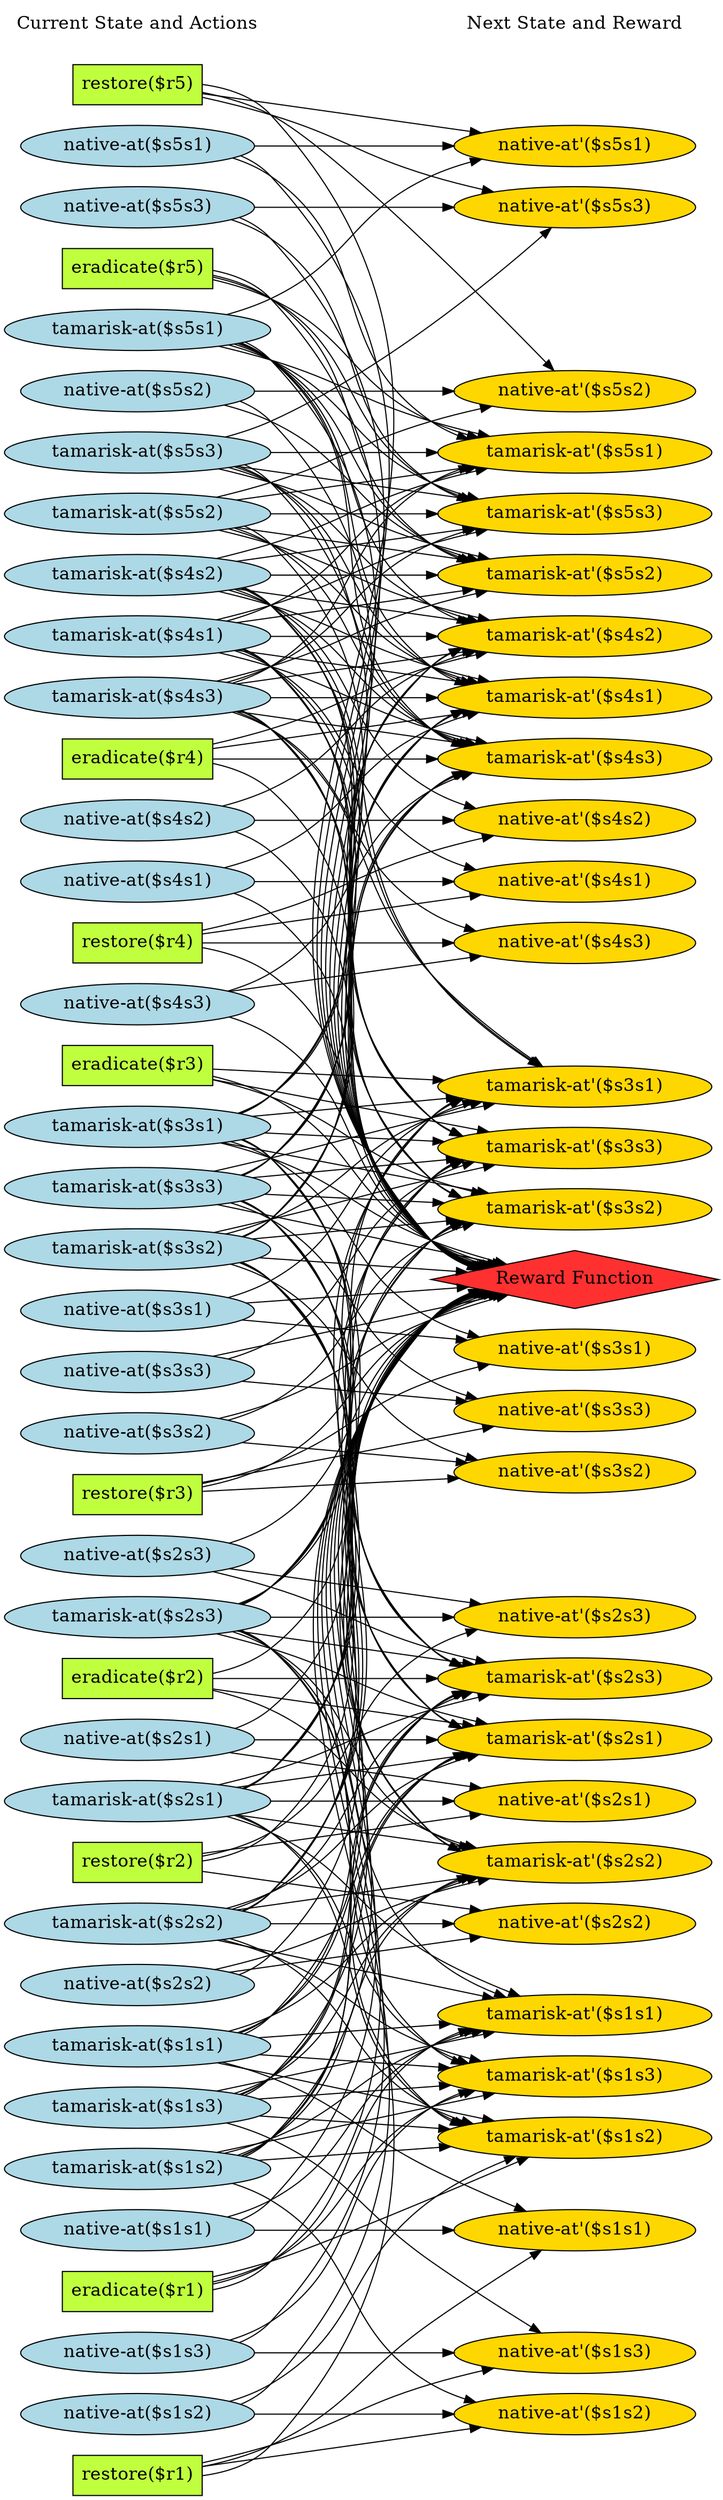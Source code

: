 digraph G {
	graph [bb="0,0,588.92,2217",
		fontname=Helvetica,
		fontsize=16,
		rankdir=LR,
		ranksep=2.00,
		ratio=auto,
		size=600
	];
	node [fontsize=16,
		label="\N"
	];
	{
		graph [rank=same];
		"restore($r4)"		 [color=black,
			fillcolor=olivedrab1,
			height=0.5,
			pos="95.459,1381",
			shape=box,
			style=filled,
			width=1.2778];
		"tamarisk-at($s5s1)"		 [color=black,
			fillcolor=lightblue,
			height=0.51069,
			pos="95.459,1928",
			shape=ellipse,
			style=filled,
			width=2.6517];
		"tamarisk-at($s3s3)"		 [color=black,
			fillcolor=lightblue,
			height=0.51069,
			pos="95.459,1164",
			shape=ellipse,
			style=filled,
			width=2.6517];
		"tamarisk-at($s2s1)"		 [color=black,
			fillcolor=lightblue,
			height=0.51069,
			pos="95.459,618",
			shape=ellipse,
			style=filled,
			width=2.6517];
		"tamarisk-at($s2s2)"		 [color=black,
			fillcolor=lightblue,
			height=0.51069,
			pos="95.459,510",
			shape=ellipse,
			style=filled,
			width=2.6517];
		"eradicate($r4)"		 [color=black,
			fillcolor=olivedrab1,
			height=0.5,
			pos="95.459,1544",
			shape=box,
			style=filled,
			width=1.4583];
		"native-at($s1s2)"		 [color=black,
			fillcolor=lightblue,
			height=0.51069,
			pos="95.459,72",
			shape=ellipse,
			style=filled,
			width=2.3374];
		"native-at($s4s1)"		 [color=black,
			fillcolor=lightblue,
			height=0.51069,
			pos="95.459,1435",
			shape=ellipse,
			style=filled,
			width=2.3374];
		"native-at($s2s3)"		 [color=black,
			fillcolor=lightblue,
			height=0.51069,
			pos="95.459,836",
			shape=ellipse,
			style=filled,
			width=2.3374];
		"native-at($s5s2)"		 [color=black,
			fillcolor=lightblue,
			height=0.51069,
			pos="95.459,1873",
			shape=ellipse,
			style=filled,
			width=2.3374];
		"restore($r5)"		 [color=black,
			fillcolor=olivedrab1,
			height=0.5,
			pos="95.459,2145",
			shape=box,
			style=filled,
			width=1.2778];
		"tamarisk-at($s5s2)"		 [color=black,
			fillcolor=lightblue,
			height=0.51069,
			pos="95.459,1763",
			shape=ellipse,
			style=filled,
			width=2.6517];
		"tamarisk-at($s1s1)"		 [color=black,
			fillcolor=lightblue,
			height=0.51069,
			pos="95.459,400",
			shape=ellipse,
			style=filled,
			width=2.6517];
		"tamarisk-at($s4s1)"		 [color=black,
			fillcolor=lightblue,
			height=0.51069,
			pos="95.459,1653",
			shape=ellipse,
			style=filled,
			width=2.6517];
		"tamarisk-at($s2s3)"		 [color=black,
			fillcolor=lightblue,
			height=0.51069,
			pos="95.459,781",
			shape=ellipse,
			style=filled,
			width=2.6517];
		"native-at($s3s1)"		 [color=black,
			fillcolor=lightblue,
			height=0.51069,
			pos="95.459,1054",
			shape=ellipse,
			style=filled,
			width=2.3374];
		"eradicate($r5)"		 [color=black,
			fillcolor=olivedrab1,
			height=0.5,
			pos="95.459,1982",
			shape=box,
			style=filled,
			width=1.4583];
		"native-at($s1s3)"		 [color=black,
			fillcolor=lightblue,
			height=0.51069,
			pos="95.459,127",
			shape=ellipse,
			style=filled,
			width=2.3374];
		"native-at($s4s2)"		 [color=black,
			fillcolor=lightblue,
			height=0.51069,
			pos="95.459,1490",
			shape=ellipse,
			style=filled,
			width=2.3374];
		"native-at($s5s3)"		 [color=black,
			fillcolor=lightblue,
			height=0.51069,
			pos="95.459,2036",
			shape=ellipse,
			style=filled,
			width=2.3374];
		"eradicate($r1)"		 [color=black,
			fillcolor=olivedrab1,
			height=0.5,
			pos="95.459,181",
			shape=box,
			style=filled,
			width=1.4583];
		"restore($r2)"		 [color=black,
			fillcolor=olivedrab1,
			height=0.5,
			pos="95.459,564",
			shape=box,
			style=filled,
			width=1.2778];
		"tamarisk-at($s5s3)"		 [color=black,
			fillcolor=lightblue,
			height=0.51069,
			pos="95.459,1818",
			shape=ellipse,
			style=filled,
			width=2.6517];
		"Current State and Actions"		 [color=black,
			fillcolor=white,
			height=0.5,
			pos="95.459,2199",
			shape=plaintext,
			style=bold,
			width=2.5139];
		"tamarisk-at($s4s2)"		 [color=black,
			fillcolor=lightblue,
			height=0.51069,
			pos="95.459,1708",
			shape=ellipse,
			style=filled,
			width=2.6517];
		"tamarisk-at($s1s2)"		 [color=black,
			fillcolor=lightblue,
			height=0.51069,
			pos="95.459,290",
			shape=ellipse,
			style=filled,
			width=2.6517];
		"tamarisk-at($s3s1)"		 [color=black,
			fillcolor=lightblue,
			height=0.51069,
			pos="95.459,1219",
			shape=ellipse,
			style=filled,
			width=2.6517];
		"tamarisk-at($s1s3)"		 [color=black,
			fillcolor=lightblue,
			height=0.51069,
			pos="95.459,345",
			shape=ellipse,
			style=filled,
			width=2.6517];
		"native-at($s2s1)"		 [color=black,
			fillcolor=lightblue,
			height=0.51069,
			pos="95.459,673",
			shape=ellipse,
			style=filled,
			width=2.3374];
		"native-at($s3s2)"		 [color=black,
			fillcolor=lightblue,
			height=0.51069,
			pos="95.459,944",
			shape=ellipse,
			style=filled,
			width=2.3374];
		"eradicate($r2)"		 [color=black,
			fillcolor=olivedrab1,
			height=0.5,
			pos="95.459,727",
			shape=box,
			style=filled,
			width=1.4583];
		"native-at($s4s3)"		 [color=black,
			fillcolor=lightblue,
			height=0.51069,
			pos="95.459,1327",
			shape=ellipse,
			style=filled,
			width=2.3374];
		"restore($r1)"		 [color=black,
			fillcolor=olivedrab1,
			height=0.5,
			pos="95.459,18",
			shape=box,
			style=filled,
			width=1.2778];
		"restore($r3)"		 [color=black,
			fillcolor=olivedrab1,
			height=0.5,
			pos="95.459,890",
			shape=box,
			style=filled,
			width=1.2778];
		"tamarisk-at($s4s3)"		 [color=black,
			fillcolor=lightblue,
			height=0.51069,
			pos="95.459,1598",
			shape=ellipse,
			style=filled,
			width=2.6517];
		"tamarisk-at($s3s2)"		 [color=black,
			fillcolor=lightblue,
			height=0.51069,
			pos="95.459,1109",
			shape=ellipse,
			style=filled,
			width=2.6517];
		"native-at($s1s1)"		 [color=black,
			fillcolor=lightblue,
			height=0.51069,
			pos="95.459,235",
			shape=ellipse,
			style=filled,
			width=2.3374];
		"native-at($s2s2)"		 [color=black,
			fillcolor=lightblue,
			height=0.51069,
			pos="95.459,455",
			shape=ellipse,
			style=filled,
			width=2.3374];
		"native-at($s3s3)"		 [color=black,
			fillcolor=lightblue,
			height=0.51069,
			pos="95.459,999",
			shape=ellipse,
			style=filled,
			width=2.3374];
		"native-at($s5s1)"		 [color=black,
			fillcolor=lightblue,
			height=0.51069,
			pos="95.459,2091",
			shape=ellipse,
			style=filled,
			width=2.3374];
		"eradicate($r3)"		 [color=black,
			fillcolor=olivedrab1,
			height=0.5,
			pos="95.459,1273",
			shape=box,
			style=filled,
			width=1.4583];
	}
	{
		graph [rank=same];
		"native-at'($s4s2)"		 [color=black,
			fillcolor=gold1,
			height=0.51069,
			pos="461.92,1489",
			shape=ellipse,
			style=filled,
			width=2.3963];
		"native-at'($s5s3)"		 [color=black,
			fillcolor=gold1,
			height=0.51069,
			pos="461.92,2036",
			shape=ellipse,
			style=filled,
			width=2.3963];
		"tamarisk-at'($s1s2)"		 [color=black,
			fillcolor=gold1,
			height=0.51069,
			pos="461.92,316",
			shape=ellipse,
			style=filled,
			width=2.7106];
		"Next State and Reward"		 [color=black,
			fillcolor=white,
			height=0.5,
			pos="461.92,2199",
			shape=plaintext,
			style=bold,
			width=2.25];
		"Reward Function"		 [color=black,
			fillcolor=firebrick1,
			height=0.72222,
			pos="461.92,1082",
			shape=diamond,
			style=filled,
			width=3.5278];
		"native-at'($s1s3)"		 [color=black,
			fillcolor=gold1,
			height=0.51069,
			pos="461.92,127",
			shape=ellipse,
			style=filled,
			width=2.3963];
		"tamarisk-at'($s4s1)"		 [color=black,
			fillcolor=gold1,
			height=0.51069,
			pos="461.92,1599",
			shape=ellipse,
			style=filled,
			width=2.7106];
		"tamarisk-at'($s2s3)"		 [color=black,
			fillcolor=gold1,
			height=0.51069,
			pos="461.92,728",
			shape=ellipse,
			style=filled,
			width=2.7106];
		"tamarisk-at'($s5s2)"		 [color=black,
			fillcolor=gold1,
			height=0.51069,
			pos="461.92,1709",
			shape=ellipse,
			style=filled,
			width=2.7106];
		"native-at'($s3s1)"		 [color=black,
			fillcolor=gold1,
			height=0.51069,
			pos="461.92,1020",
			shape=ellipse,
			style=filled,
			width=2.3963];
		"native-at'($s4s3)"		 [color=black,
			fillcolor=gold1,
			height=0.51069,
			pos="461.92,1379",
			shape=ellipse,
			style=filled,
			width=2.3963];
		"tamarisk-at'($s1s3)"		 [color=black,
			fillcolor=gold1,
			height=0.51069,
			pos="461.92,371",
			shape=ellipse,
			style=filled,
			width=2.7106];
		"tamarisk-at'($s3s1)"		 [color=black,
			fillcolor=gold1,
			height=0.51069,
			pos="461.92,1254",
			shape=ellipse,
			style=filled,
			width=2.7106];
		"tamarisk-at'($s5s3)"		 [color=black,
			fillcolor=gold1,
			height=0.51069,
			pos="461.92,1764",
			shape=ellipse,
			style=filled,
			width=2.7106];
		"native-at'($s3s2)"		 [color=black,
			fillcolor=gold1,
			height=0.51069,
			pos="461.92,910",
			shape=ellipse,
			style=filled,
			width=2.3963];
		"tamarisk-at'($s4s2)"		 [color=black,
			fillcolor=gold1,
			height=0.51069,
			pos="461.92,1654",
			shape=ellipse,
			style=filled,
			width=2.7106];
		"native-at'($s2s1)"		 [color=black,
			fillcolor=gold1,
			height=0.51069,
			pos="461.92,618",
			shape=ellipse,
			style=filled,
			width=2.3963];
		"native-at'($s5s1)"		 [color=black,
			fillcolor=gold1,
			height=0.51069,
			pos="461.92,2091",
			shape=ellipse,
			style=filled,
			width=2.3963];
		"native-at'($s3s3)"		 [color=black,
			fillcolor=gold1,
			height=0.51069,
			pos="461.92,965",
			shape=ellipse,
			style=filled,
			width=2.3963];
		"tamarisk-at'($s2s1)"		 [color=black,
			fillcolor=gold1,
			height=0.51069,
			pos="461.92,673",
			shape=ellipse,
			style=filled,
			width=2.7106];
		"tamarisk-at'($s4s3)"		 [color=black,
			fillcolor=gold1,
			height=0.51069,
			pos="461.92,1544",
			shape=ellipse,
			style=filled,
			width=2.7106];
		"native-at'($s2s2)"		 [color=black,
			fillcolor=gold1,
			height=0.51069,
			pos="461.92,508",
			shape=ellipse,
			style=filled,
			width=2.3963];
		"tamarisk-at'($s3s2)"		 [color=black,
			fillcolor=gold1,
			height=0.51069,
			pos="461.92,1144",
			shape=ellipse,
			style=filled,
			width=2.7106];
		"native-at'($s1s1)"		 [color=black,
			fillcolor=gold1,
			height=0.51069,
			pos="461.92,235",
			shape=ellipse,
			style=filled,
			width=2.3963];
		"native-at'($s5s2)"		 [color=black,
			fillcolor=gold1,
			height=0.51069,
			pos="461.92,1874",
			shape=ellipse,
			style=filled,
			width=2.3963];
		"tamarisk-at'($s2s2)"		 [color=black,
			fillcolor=gold1,
			height=0.51069,
			pos="461.92,563",
			shape=ellipse,
			style=filled,
			width=2.7106];
		"tamarisk-at'($s1s1)"		 [color=black,
			fillcolor=gold1,
			height=0.51069,
			pos="461.92,426",
			shape=ellipse,
			style=filled,
			width=2.7106];
		"tamarisk-at'($s5s1)"		 [color=black,
			fillcolor=gold1,
			height=0.51069,
			pos="461.92,1819",
			shape=ellipse,
			style=filled,
			width=2.7106];
		"native-at'($s2s3)"		 [color=black,
			fillcolor=gold1,
			height=0.51069,
			pos="461.92,783",
			shape=ellipse,
			style=filled,
			width=2.3963];
		"native-at'($s4s1)"		 [color=black,
			fillcolor=gold1,
			height=0.51069,
			pos="461.92,1434",
			shape=ellipse,
			style=filled,
			width=2.3963];
		"tamarisk-at'($s3s3)"		 [color=black,
			fillcolor=gold1,
			height=0.51069,
			pos="461.92,1199",
			shape=ellipse,
			style=filled,
			width=2.7106];
		"native-at'($s1s2)"		 [color=black,
			fillcolor=gold1,
			height=0.51069,
			pos="461.92,72",
			shape=ellipse,
			style=filled,
			width=2.3963];
	}
	"restore($r4)" -> "native-at'($s4s2)"	 [color=black,
		pos="e,397.69,1476.7 141.83,1393.2 157.46,1397.6 175.03,1402.8 190.92,1408 255.75,1429.2 269.49,1441.8 334.92,1461 351.81,1466 370.21,\
1470.5 387.59,1474.4",
		style=solid];
	"restore($r4)" -> "Reward Function"	 [pos="e,386.98,1092.7 141.9,1375.1 158.58,1371.2 176.82,1364.8 190.92,1354 288.92,1279.3 236.64,1191.4 334.92,1117 347.32,1107.6 362.1,\
1100.7 377.11,1095.7"];
	"restore($r4)" -> "native-at'($s4s3)"	 [color=black,
		pos="e,375.35,1379.5 141.51,1380.8 197.08,1380.4 293.05,1379.9 365.32,1379.5",
		style=solid];
	"restore($r4)" -> "native-at'($s4s1)"	 [color=black,
		pos="e,390.01,1423.7 141.51,1387.6 200.9,1396.2 306.43,1411.5 379.87,1422.2",
		style=solid];
	"tamarisk-at($s5s1)" -> "Reward Function"	 [pos="e,378.26,1090.9 168.55,1916 176.97,1912.1 184.74,1906.9 190.92,1900 427.47,1636.9 96.106,1378.1 334.92,1117 344.17,1106.9 356.06,\
1099.6 368.83,1094.4"];
	"tamarisk-at($s5s1)" -> "tamarisk-at'($s4s1)"	 [color=black,
		pos="e,375.15,1607.5 164.32,1915.1 173.89,1911.3 183.12,1906.4 190.92,1900 297,1813 225.88,1710.2 334.92,1627 344.01,1620.1 354.49,1614.8 \
365.43,1610.8",
		style=solid];
	"tamarisk-at($s5s1)" -> "tamarisk-at'($s5s2)"	 [color=black,
		pos="e,380.09,1719.1 160.58,1914.3 171.17,1910.6 181.69,1905.9 190.92,1900 272.42,1848 251.66,1786.1 334.92,1737 345.73,1730.6 357.85,\
1725.7 370.18,1721.9",
		style=solid];
	"tamarisk-at($s5s1)" -> "tamarisk-at'($s5s3)"	 [color=black,
		pos="e,384.92,1775.4 156.65,1913.7 168.31,1909.9 180.22,1905.4 190.92,1900 262.39,1864.1 262.24,1825.4 334.92,1792 347.45,1786.2 361.24,\
1781.6 374.96,1777.9",
		style=solid];
	"tamarisk-at($s5s1)" -> "tamarisk-at'($s4s2)"	 [color=black,
		pos="e,377.17,1663.1 162.79,1914.8 172.78,1911.1 182.54,1906.2 190.92,1900 284.22,1830.9 239.27,1747.8 334.92,1682 344.72,1675.3 355.89,\
1670.1 367.42,1666.2",
		style=solid];
	"tamarisk-at($s5s1)" -> "native-at'($s5s1)"	 [color=black,
		pos="e,389.87,2080.7 157.66,1942 169,1945.5 180.53,1949.8 190.92,1955 262.57,1990.6 262.24,2029.6 334.92,2063 348.95,2069.5 364.55,2074.5 \
379.87,2078.3",
		style=solid];
	"tamarisk-at($s5s1)" -> "tamarisk-at'($s4s3)"	 [color=black,
		pos="e,373.96,1552.1 165.22,1915.4 174.56,1911.6 183.48,1906.6 190.92,1900 310.33,1794.7 211.92,1673.1 334.92,1572 343.62,1564.8 353.77,\
1559.4 364.45,1555.3",
		style=solid];
	"tamarisk-at($s5s1)" -> "tamarisk-at'($s5s1)"	 [color=black,
		pos="e,393.79,1832.2 150.1,1912.8 163.48,1908.8 177.77,1904.4 190.92,1900 255.65,1878.5 269.49,1866.2 334.92,1847 350.59,1842.4 367.55,\
1838.1 383.79,1834.4",
		style=solid];
	"tamarisk-at($s3s3)" -> "Reward Function"	 [pos="e,400.61,1095.6 158.28,1150.1 222.61,1135.6 323.17,1113 390.51,1097.8"];
	"tamarisk-at($s3s3)" -> "tamarisk-at'($s4s1)"	 [color=black,
		pos="e,373.23,1591.3 166,1176.4 175.12,1180.3 183.77,1185.4 190.92,1192 323.02,1314.6 198.64,1453.1 334.92,1571 343.29,1578.2 353.12,\
1583.7 363.53,1587.9",
		style=solid];
	"tamarisk-at($s3s3)" -> "tamarisk-at'($s2s3)"	 [color=black,
		pos="e,373.23,735.68 166,1151.6 175.13,1147.7 183.77,1142.6 190.92,1136 323.27,1013.1 198.38,874.22 334.92,756 343.28,748.76 353.11,743.27 \
363.52,739.12",
		style=solid];
	"tamarisk-at($s3s3)" -> "tamarisk-at'($s3s1)"	 [color=black,
		pos="e,396.72,1240.2 151.73,1179 199.97,1191.9 271.92,1210.8 334.92,1226 351.67,1230 369.73,1234.2 386.8,1238",
		style=solid];
	"tamarisk-at($s3s3)" -> "tamarisk-at'($s4s2)"	 [color=black,
		pos="e,372.57,1646.6 166.74,1176.4 175.65,1180.2 184.04,1185.3 190.92,1192 336.92,1333.4 184.1,1489.8 334.92,1626 343.07,1633.4 352.71,\
1638.9 362.98,1643.1",
		style=solid];
	"tamarisk-at($s3s3)" -> "native-at'($s3s3)"	 [color=black,
		pos="e,387.11,974.16 159.27,1150.1 170.23,1146.4 181.21,1141.8 190.92,1136 268.51,1090 255.78,1036.3 334.92,993 347.86,985.93 362.47,\
980.64 377.05,976.69",
		style=solid];
	"tamarisk-at($s3s3)" -> "tamarisk-at'($s2s1)"	 [color=black,
		pos="e,372.56,680.4 166.74,1151.6 175.65,1147.8 184.04,1142.7 190.92,1136 337.17,994.28 183.83,837.55 334.92,701 343.07,693.64 352.71,\
688.07 362.98,683.87",
		style=solid];
	"tamarisk-at($s3s3)" -> "tamarisk-at'($s4s3)"	 [color=black,
		pos="e,373.99,1535.9 165.19,1176.6 174.54,1180.4 183.46,1185.5 190.92,1192 309.35,1296 212.95,1416.2 334.92,1516 343.64,1523.1 353.79,\
1528.5 364.48,1532.6",
		style=solid];
	"tamarisk-at($s3s3)" -> "tamarisk-at'($s3s2)"	 [color=black,
		pos="e,367.88,1149.1 187.49,1159 239.19,1156.2 304.08,1152.6 357.67,1149.7",
		style=solid];
	"tamarisk-at($s3s3)" -> "tamarisk-at'($s2s2)"	 [color=black,
		pos="e,371.41,570.07 167.59,1151.8 176.27,1147.9 184.37,1142.8 190.92,1136 365.41,956.22 154.29,764.61 334.92,591 342.71,583.51 352.04,\
577.85 362.05,573.59",
		style=solid];
	"tamarisk-at($s3s3)" -> "tamarisk-at'($s3s3)"	 [color=black,
		pos="e,374.53,1190.7 181.45,1172.2 236.22,1177.4 307.55,1184.3 364.44,1189.7",
		style=solid];
	"tamarisk-at($s2s1)" -> "tamarisk-at'($s1s2)"	 [color=black,
		pos="e,376.12,324.77 165.04,605.23 174.3,601.61 183.24,596.97 190.92,591 291.25,513.02 232.3,418.95 334.92,344 344.39,337.08 355.26,331.82 \
366.55,327.83",
		style=solid];
	"tamarisk-at($s2s1)" -> "Reward Function"	 [pos="e,382.03,1072.3 166.59,630.52 175.52,634.38 183.96,639.42 190.92,646 328.55,776.06 196.17,918.13 334.92,1047 345.53,1056.9 358.67,\
1064 372.43,1069.1"];
	"tamarisk-at($s2s1)" -> "tamarisk-at'($s2s3)"	 [color=black,
		pos="e,393.45,714.83 150.12,633.19 163.5,637.18 177.78,641.6 190.92,646 255.73,667.73 269.4,680.54 334.92,700 350.48,704.62 367.33,708.87 \
383.49,712.59",
		style=solid];
	"tamarisk-at($s2s1)" -> "tamarisk-at'($s1s3)"	 [color=black,
		pos="e,378.24,380.58 162.96,604.96 172.82,601.37 182.49,596.8 190.92,591 278.78,530.52 245.29,456.83 334.92,399 345.17,392.39 356.76,\
387.32 368.66,383.44",
		style=solid];
	"tamarisk-at($s2s1)" -> "tamarisk-at'($s3s1)"	 [color=black,
		pos="e,371.29,1247.1 167.69,630.1 176.35,634.03 184.42,639.2 190.92,646 374.47,837.97 144.8,1040.5 334.92,1226 342.58,1233.5 351.76,1239.1 \
361.63,1243.4",
		style=solid];
	"tamarisk-at($s2s1)" -> "native-at'($s2s1)"	 [color=black,
		pos="e,375.61,618 191.27,618 244.86,618 311.68,618 365.4,618",
		style=solid];
	"tamarisk-at($s2s1)" -> "tamarisk-at'($s2s1)"	 [color=black,
		pos="e,385.13,661.56 171.09,629.26 230.27,638.19 313.05,650.68 374.99,660.03",
		style=solid];
	"tamarisk-at($s2s1)" -> "tamarisk-at'($s3s2)"	 [color=black,
		pos="e,371.12,1137.1 166.88,630.22 175.77,634.12 184.12,639.26 190.92,646 346.36,800.12 173.65,968.98 334.92,1117 342.66,1124.1 351.81,\
1129.5 361.58,1133.6",
		style=solid];
	"tamarisk-at($s2s1)" -> "tamarisk-at'($s2s2)"	 [color=black,
		pos="e,385.13,574.44 171.09,606.74 230.27,597.81 313.05,585.32 374.99,575.97",
		style=solid];
	"tamarisk-at($s2s1)" -> "tamarisk-at'($s1s1)"	 [color=black,
		pos="e,416.49,442.34 157.95,604.04 169.2,600.49 180.63,596.17 190.92,591 262.89,554.86 265.51,521.85 334.92,481 357.6,467.65 384.11,455.6 \
406.95,446.2",
		style=solid];
	"tamarisk-at($s2s1)" -> "tamarisk-at'($s3s3)"	 [color=black,
		pos="e,371.49,1191.9 167.54,630.25 176.22,634.16 184.34,639.28 190.92,646 360.24,818.83 159.69,1004.2 334.92,1171 342.75,1178.5 352.1,\
1184.1 362.12,1188.3",
		style=solid];
	"tamarisk-at($s2s2)" -> "tamarisk-at'($s1s2)"	 [color=black,
		pos="e,381.92,326.64 158.69,496.16 169.82,492.42 181.01,487.76 190.92,482 267.57,437.48 256.76,385.83 334.92,344 346.41,337.85 359.19,\
333.05 372.07,329.3",
		style=solid];
	"tamarisk-at($s2s2)" -> "Reward Function"	 [pos="e,380.1,1072.6 168.41,521.93 176.75,525.69 184.54,530.6 190.92,537 357.19,703.81 168.02,880.81 334.92,1047 344.82,1056.9 357.25,\
1064 370.41,1069.2"];
	"tamarisk-at($s2s2)" -> "tamarisk-at'($s2s3)"	 [color=black,
		pos="e,380.09,717.93 161.57,523.3 171.82,526.86 181.98,531.36 190.92,537 272.67,588.58 251.66,650.89 334.92,700 345.73,706.38 357.85,\
711.31 370.18,715.11",
		style=solid];
	"tamarisk-at($s2s2)" -> "tamarisk-at'($s1s3)"	 [color=black,
		pos="e,388.5,383.14 153.67,495.39 166.14,491.56 179.13,487.06 190.92,482 258.8,452.86 266.07,425.77 334.92,399 348.66,393.66 363.67,389.21 \
378.38,385.55",
		style=solid];
	"tamarisk-at($s2s2)" -> "tamarisk-at'($s3s1)"	 [color=black,
		pos="e,370.65,1247.3 169.3,521.74 177.39,525.54 184.88,530.51 190.92,537 403.98,766.07 115.11,1003.4 334.92,1226 342.38,1233.6 351.39,\
1239.3 361.12,1243.6",
		style=solid];
	"tamarisk-at($s2s2)" -> "tamarisk-at'($s2s1)"	 [color=black,
		pos="e,384.92,661.57 157.66,523.95 169,527.52 180.53,531.84 190.92,537 262.57,572.58 262.24,611.57 334.92,645 347.45,650.76 361.24,655.38 \
374.96,659.05",
		style=solid];
	"tamarisk-at($s2s2)" -> "native-at'($s2s2)"	 [color=black,
		pos="e,375.61,508.47 191.27,509.48 244.86,509.19 311.68,508.82 365.4,508.52",
		style=solid];
	"tamarisk-at($s2s2)" -> "tamarisk-at'($s3s2)"	 [color=black,
		pos="e,370.36,1137.5 169.07,521.96 177.2,525.72 184.76,530.62 190.92,537 375.41,728.07 144.1,932.24 334.92,1117 342.41,1124.3 351.35,\
1129.8 360.96,1133.9",
		style=solid];
	"tamarisk-at($s2s2)" -> "tamarisk-at'($s2s2)"	 [color=black,
		pos="e,384.12,551.83 172.42,521.05 231.21,529.6 312.68,541.44 374.06,550.37",
		style=solid];
	"tamarisk-at($s2s2)" -> "tamarisk-at'($s1s1)"	 [color=black,
		pos="e,399.41,440.18 157.46,495.94 221.36,481.21 321.64,458.1 389.27,442.51",
		style=solid];
	"tamarisk-at($s2s2)" -> "tamarisk-at'($s3s3)"	 [color=black,
		pos="e,371.12,1192.2 169.2,521.84 177.31,525.62 184.82,530.56 190.92,537 389.54,746.87 130.12,967.16 334.92,1171 342.5,1178.5 351.64,\
1184.3 361.49,1188.5",
		style=solid];
	"eradicate($r4)" -> "Reward Function"	 [pos="e,382.04,1091.7 148,1538.4 163.36,1534.5 179.21,1527.9 190.92,1517 328.93,1388 196.42,1245.5 334.92,1117 345.53,1107.1 358.68,1100 \
372.44,1094.9"];
	"eradicate($r4)" -> "tamarisk-at'($s4s1)"	 [color=black,
		pos="e,385.18,1587.6 148.29,1551.8 207.29,1560.7 304.6,1575.4 375,1586",
		style=solid];
	"eradicate($r4)" -> "tamarisk-at'($s4s2)"	 [color=black,
		pos="e,393.1,1640.8 148.18,1557.9 162.13,1561.9 177.16,1566.4 190.92,1571 255.92,1592.7 269.3,1606.3 334.92,1626 350.38,1630.6 367.12,\
1634.9 383.19,1638.6",
		style=solid];
	"eradicate($r4)" -> "tamarisk-at'($s4s3)"	 [color=black,
		pos="e,364.08,1544 148.29,1544 201.57,1544 286.06,1544 353.79,1544",
		style=solid];
	"native-at($s1s2)" -> "tamarisk-at'($s1s2)"	 [color=black,
		pos="e,410.72,300.27 157.09,84.528 168.84,88.431 180.67,93.486 190.92,100 272.22,151.67 256.77,205.67 334.92,262 354.85,276.36 379.19,\
287.92 401.15,296.61",
		style=solid];
	"native-at($s1s2)" -> "Reward Function"	 [pos="e,377.64,1073.3 165.45,82.296 175.11,86.426 184.06,92.134 190.92,100 470.6,420.97 52.484,728.45 334.92,1047 343.86,1057.1 355.43,\
1064.4 367.93,1069.6"];
	"native-at($s1s2)" -> "native-at'($s1s2)"	 [color=black,
		pos="e,375.59,72 179.62,72 234.91,72 307.69,72 365.37,72",
		style=solid];
	"native-at($s4s1)" -> "Reward Function"	 [pos="e,384.64,1092.3 162.5,1423.8 172.75,1420 182.66,1414.9 190.92,1408 301.76,1315.6 223.73,1209 334.92,1117 346.54,1107.4 360.62,1100.4 \
375.1,1095.3"];
	"native-at($s4s1)" -> "tamarisk-at'($s4s1)"	 [color=black,
		pos="e,384.92,1587.6 153.66,1448.4 166.26,1452.3 179.3,1457.2 190.92,1463 262.39,1498.9 262.24,1537.6 334.92,1571 347.45,1576.8 361.24,\
1581.4 374.96,1585.1",
		style=solid];
	"native-at($s4s1)" -> "native-at'($s4s1)"	 [color=black,
		pos="e,375.59,1434.2 179.62,1434.8 234.91,1434.6 307.69,1434.4 365.37,1434.3",
		style=solid];
	"native-at($s2s3)" -> "Reward Function"	 [pos="e,389.83,1070.6 159.4,847.98 170.45,851.73 181.44,856.62 190.92,863 277.06,921 248.56,989.32 334.92,1047 348.44,1056 364.26,1062.8 \
380.04,1067.7"];
	"native-at($s2s3)" -> "tamarisk-at'($s2s3)"	 [color=black,
		pos="e,393.82,741.24 147.61,821.43 161.7,817.26 176.94,812.59 190.92,808 255.57,786.77 269.57,774.97 334.92,756 350.6,751.45 367.57,747.22 \
383.81,743.49",
		style=solid];
	"native-at($s2s3)" -> "native-at'($s2s3)"	 [color=black,
		pos="e,390.21,793.28 165.87,825.91 226.94,817.03 315.87,804.09 380.12,794.75",
		style=solid];
	"native-at($s5s2)" -> "Reward Function"	 [pos="e,378.39,1091 165.15,1862.4 174.85,1858.3 183.89,1852.7 190.92,1845 413.06,1601.2 110.69,1358.9 334.92,1117 344.23,1107 356.16,1099.7 \
368.95,1094.5"];
	"native-at($s5s2)" -> "tamarisk-at'($s5s2)"	 [color=black,
		pos="e,384.92,1720.4 153.66,1859.6 166.26,1855.7 179.3,1850.8 190.92,1845 262.39,1809.1 262.24,1770.4 334.92,1737 347.45,1731.2 361.24,\
1726.6 374.96,1722.9",
		style=solid];
	"native-at($s5s2)" -> "native-at'($s5s2)"	 [color=black,
		pos="e,375.59,1873.8 179.62,1873.2 234.91,1873.4 307.69,1873.6 365.37,1873.7",
		style=solid];
	"restore($r5)" -> "native-at'($s5s3)"	 [color=black,
		pos="e,397.34,2048.3 141.85,2132.8 157.48,2128.4 175.05,2123.2 190.92,2118 255.83,2096.6 269.4,2083.5 334.92,2064 351.71,2059 369.99,\
2054.5 387.29,2050.5",
		style=solid];
	"restore($r5)" -> "Reward Function"	 [pos="e,377.24,1090.8 141.55,2142.5 159.41,2139.1 178.58,2132.1 190.92,2118 486.49,1779.4 38.086,1454.5 334.92,1117 343.76,1106.9 355.21,\
1099.7 367.61,1094.4"];
	"restore($r5)" -> "native-at'($s5s1)"	 [color=black,
		pos="e,390.68,2101.4 141.51,2138.3 201.09,2129.5 307.08,2113.8 380.54,2102.9",
		style=solid];
	"restore($r5)" -> "native-at'($s5s2)"	 [color=black,
		pos="e,443.16,1892 141.85,2136.5 157.98,2132.3 175.86,2126.4 190.92,2118 246.19,2087.3 380,1955.5 435.82,1899.4",
		style=solid];
	"tamarisk-at($s5s2)" -> "Reward Function"	 [pos="e,379.35,1091.1 167.78,1751 176.43,1747 184.47,1741.8 190.92,1735 384.35,1529.8 139.73,1320.6 334.92,1117 344.53,1107 356.74,1099.7 \
369.76,1094.5"];
	"tamarisk-at($s5s2)" -> "tamarisk-at'($s4s1)"	 [color=black,
		pos="e,384.92,1610.4 156.65,1748.7 168.31,1744.9 180.22,1740.4 190.92,1735 262.39,1699.1 262.24,1660.4 334.92,1627 347.45,1621.2 361.24,\
1616.6 374.96,1612.9",
		style=solid];
	"tamarisk-at($s5s2)" -> "tamarisk-at'($s5s2)"	 [color=black,
		pos="e,384.69,1720.3 171.53,1751.9 230.55,1743.1 312.83,1730.9 374.58,1721.8",
		style=solid];
	"tamarisk-at($s5s2)" -> "tamarisk-at'($s5s3)"	 [color=black,
		pos="e,364.05,1763.7 191.27,1763.3 241.09,1763.4 302.35,1763.6 353.88,1763.7",
		style=solid];
	"tamarisk-at($s5s2)" -> "tamarisk-at'($s4s2)"	 [color=black,
		pos="e,393.79,1667.2 150.1,1747.8 163.48,1743.8 177.77,1739.4 190.92,1735 255.65,1713.5 269.49,1701.2 334.92,1682 350.59,1677.4 367.55,\
1673.1 383.79,1669.4",
		style=solid];
	"tamarisk-at($s5s2)" -> "tamarisk-at'($s4s3)"	 [color=black,
		pos="e,380.09,1554.1 160.58,1749.3 171.17,1745.6 181.69,1740.9 190.92,1735 272.42,1683 251.66,1621.1 334.92,1572 345.73,1565.6 357.85,\
1560.7 370.18,1556.9",
		style=solid];
	"tamarisk-at($s5s2)" -> "native-at'($s5s2)"	 [color=black,
		pos="e,397.32,1861.8 150.14,1778.1 163.52,1782.1 177.8,1786.6 190.92,1791 255.81,1813 269.3,1826.3 334.92,1846 351.69,1851 369.97,1855.6 \
387.27,1859.5",
		style=solid];
	"tamarisk-at($s5s2)" -> "tamarisk-at'($s5s1)"	 [color=black,
		pos="e,385.89,1807.5 170.65,1774.4 230.09,1783.5 313.54,1796.4 375.71,1805.9",
		style=solid];
	"tamarisk-at($s1s1)" -> "tamarisk-at'($s1s2)"	 [color=black,
		pos="e,397.75,329.88 156.19,385.76 204.4,374.32 273.98,357.93 334.92,344 351.99,340.1 370.39,335.97 387.7,332.11",
		style=solid];
	"tamarisk-at($s1s1)" -> "Reward Function"	 [pos="e,379.35,1072.9 167.78,412.01 176.43,415.96 184.47,421.15 190.92,428 384.61,633.59 139.47,843.09 334.92,1047 344.53,1057 356.73,\
1064.3 369.75,1069.5"];
	"tamarisk-at($s1s1)" -> "tamarisk-at'($s2s3)"	 [color=black,
		pos="e,375.16,719.44 164.31,412.87 173.88,416.67 183.11,421.61 190.92,428 296.76,514.65 226.13,617.08 334.92,700 344.02,706.93 354.5,\
712.22 365.44,716.23",
		style=solid];
	"tamarisk-at($s1s1)" -> "tamarisk-at'($s1s3)"	 [color=black,
		pos="e,371.71,378.1 184.22,393.02 237.66,388.76 306.08,383.32 361.51,378.91",
		style=solid];
	"tamarisk-at($s1s1)" -> "tamarisk-at'($s2s1)"	 [color=black,
		pos="e,377.19,663.83 162.78,413.19 172.77,416.96 182.53,421.8 190.92,428 284,496.8 239.51,579.47 334.92,645 344.73,651.74 355.9,656.89 \
367.43,660.81",
		style=solid];
	"tamarisk-at($s1s1)" -> "native-at'($s1s1)"	 [color=black,
		pos="e,419.79,251.19 153.67,385.39 166.14,381.56 179.13,377.06 190.92,372 258.8,342.86 268.86,322.05 334.92,289 359.33,276.79 387.16,\
264.68 410.45,255.03",
		style=solid];
	"tamarisk-at($s1s1)" -> "tamarisk-at'($s2s2)"	 [color=black,
		pos="e,385.27,551.6 156.13,414.23 167.95,418 180.06,422.57 190.92,428 262.24,463.66 262.41,501.84 334.92,535 347.55,540.77 361.44,545.39 \
375.25,549.08",
		style=solid];
	"tamarisk-at($s1s1)" -> "tamarisk-at'($s1s1)"	 [color=black,
		pos="e,370.24,419.53 185.15,406.33 238.01,410.1 305.28,414.9 360.15,418.81",
		style=solid];
	"tamarisk-at($s4s1)" -> "Reward Function"	 [pos="e,380.44,1091.3 167.48,1640.7 176.18,1636.8 184.31,1631.7 190.92,1625 355.86,1458.1 168.54,1282.5 334.92,1117 344.89,1107.1 357.42,\
1099.9 370.68,1094.7"];
	"tamarisk-at($s4s1)" -> "tamarisk-at'($s4s1)"	 [color=black,
		pos="e,384.69,1610.3 171.53,1641.9 230.55,1633.1 312.83,1620.9 374.58,1611.8",
		style=solid];
	"tamarisk-at($s4s1)" -> "tamarisk-at'($s5s2)"	 [color=black,
		pos="e,385.89,1697.5 170.65,1664.4 230.09,1673.5 313.54,1686.4 375.71,1695.9",
		style=solid];
	"tamarisk-at($s4s1)" -> "tamarisk-at'($s3s1)"	 [color=black,
		pos="e,431.76,1271.5 164.32,1640.1 173.89,1636.3 183.12,1631.4 190.92,1625 297,1538 246.8,1457.1 334.92,1352 360.22,1321.8 396.26,1294.9 \
423.32,1277",
		style=solid];
	"tamarisk-at($s4s1)" -> "tamarisk-at'($s5s3)"	 [color=black,
		pos="e,393.1,1750.8 150.14,1668.1 163.52,1672.1 177.8,1676.6 190.92,1681 255.81,1703 269.3,1716.3 334.92,1736 350.38,1740.6 367.12,1744.9 \
383.19,1748.6",
		style=solid];
	"tamarisk-at($s4s1)" -> "tamarisk-at'($s4s2)"	 [color=black,
		pos="e,364.05,1653.7 191.27,1653.3 241.09,1653.4 302.35,1653.6 353.88,1653.7",
		style=solid];
	"tamarisk-at($s4s1)" -> "tamarisk-at'($s4s3)"	 [color=black,
		pos="e,393.79,1557.2 150.1,1637.8 163.48,1633.8 177.77,1629.4 190.92,1625 255.65,1603.5 269.49,1591.2 334.92,1572 350.59,1567.4 367.55,\
1563.1 383.79,1559.4",
		style=solid];
	"tamarisk-at($s4s1)" -> "tamarisk-at'($s3s2)"	 [color=black,
		pos="e,372.14,1151.4 166.81,1640.7 175.71,1636.8 184.08,1631.7 190.92,1625 341.76,1477.1 179.03,1314.6 334.92,1172 342.96,1164.6 352.49,\
1159.1 362.65,1154.9",
		style=solid];
	"tamarisk-at($s4s1)" -> "tamarisk-at'($s5s1)"	 [color=black,
		pos="e,384.87,1807.7 156.69,1667.3 168.35,1671 180.25,1675.6 190.92,1681 262.71,1717.5 261.9,1757 334.92,1791 347.43,1796.8 361.2,1801.5 \
374.92,1805.1",
		style=solid];
	"tamarisk-at($s4s1)" -> "native-at'($s4s1)"	 [color=black,
		pos="e,385.71,1442.7 160.58,1639.3 171.17,1635.6 181.69,1630.9 190.92,1625 272.42,1573 251.66,1511.1 334.92,1462 347.39,1454.6 361.58,\
1449.2 375.84,1445.2",
		style=solid];
	"tamarisk-at($s4s1)" -> "tamarisk-at'($s3s3)"	 [color=black,
		pos="e,372.78,1206.6 166.57,1640.5 175.51,1636.6 183.95,1631.6 190.92,1625 327.8,1496 193.64,1351.2 334.92,1227 343.17,1219.8 352.87,\
1214.3 363.18,1210.1",
		style=solid];
	"tamarisk-at($s2s3)" -> "tamarisk-at'($s1s2)"	 [color=black,
		pos="e,372.71,323.56 167.56,768.9 176.14,765.17 184.22,760.32 190.92,754 331.48,621.55 190.47,472.2 334.92,344 343.13,336.71 352.82,331.19 \
363.11,327.02",
		style=solid];
	"tamarisk-at($s2s3)" -> "Reward Function"	 [pos="e,386.96,1071.3 163.5,794.08 173.29,797.86 182.8,802.73 190.92,809 288.78,884.55 236.41,972.3 334.92,1047 347.31,1056.4 362.09,1063.3 \
377.09,1068.3"];
	"tamarisk-at($s2s3)" -> "tamarisk-at'($s2s3)"	 [color=black,
		pos="e,384.12,739.17 172.42,769.95 231.21,761.4 312.68,749.56 374.06,740.63",
		style=solid];
	"tamarisk-at($s2s3)" -> "tamarisk-at'($s1s3)"	 [color=black,
		pos="e,373.41,378.89 167.29,768.59 175.9,764.92 184.07,760.16 190.92,754 317.58,640.21 204.92,508.95 334.92,399 343.37,391.85 353.25,\
386.42 363.69,382.31",
		style=solid];
	"tamarisk-at($s2s3)" -> "tamarisk-at'($s3s1)"	 [color=black,
		pos="e,372.67,1246.5 166.66,793.44 175.58,797.31 184,802.38 190.92,809 332.6,944.54 188.61,1095.5 334.92,1226 343.11,1233.3 352.79,1238.8 \
363.07,1243",
		style=solid];
	"tamarisk-at($s2s3)" -> "tamarisk-at'($s2s1)"	 [color=black,
		pos="e,393.79,686.17 151.61,765.98 164.56,762.25 178.27,758.13 190.92,754 255.75,732.84 269.49,720.22 334.92,701 350.59,696.4 367.55,\
692.15 383.79,688.42",
		style=solid];
	"tamarisk-at($s2s3)" -> "tamarisk-at'($s3s2)"	 [color=black,
		pos="e,373.18,1136.2 165.08,793.72 174.44,797.55 183.4,802.53 190.92,809 305.44,907.59 216.69,1022.9 334.92,1117 343.43,1123.8 353.25,\
1128.9 363.58,1132.9",
		style=solid];
	"tamarisk-at($s2s3)" -> "tamarisk-at'($s2s2)"	 [color=black,
		pos="e,380.09,573.07 161.57,767.7 171.82,764.14 181.98,759.64 190.92,754 272.67,702.42 251.66,640.11 334.92,591 345.73,584.62 357.85,\
579.69 370.18,575.89",
		style=solid];
	"tamarisk-at($s2s3)" -> "tamarisk-at'($s1s1)"	 [color=black,
		pos="e,405.39,441.13 165.76,768.33 174.81,764.7 183.5,760.02 190.92,754 297.42,667.54 234.41,574.35 334.92,481 352.13,465.01 374.74,453.19 \
396.04,444.69",
		style=solid];
	"tamarisk-at($s2s3)" -> "native-at'($s2s3)"	 [color=black,
		pos="e,375.61,782.53 191.27,781.52 244.86,781.81 311.68,782.18 365.4,782.48",
		style=solid];
	"tamarisk-at($s2s3)" -> "tamarisk-at'($s3s3)"	 [color=black,
		pos="e,373.36,1191.2 165.91,793.53 175.04,797.39 183.72,802.42 190.92,809 318.76,925.78 203.09,1058.7 334.92,1171 343.34,1178.2 353.21,\
1183.6 363.64,1187.7",
		style=solid];
	"native-at($s3s1)" -> "Reward Function"	 [pos="e,369.24,1075 175.09,1060 228.89,1064.2 300.72,1069.7 358.91,1074.2"];
	"native-at($s3s1)" -> "native-at'($s3s1)"	 [color=black,
		pos="e,382.61,1027.3 173.31,1046.8 231.57,1041.4 311.73,1033.9 372.62,1028.2",
		style=solid];
	"native-at($s3s1)" -> "tamarisk-at'($s3s1)"	 [color=black,
		pos="e,381.46,1243.5 156.3,1066.8 168.23,1070.7 180.34,1075.7 190.92,1082 268.7,1128.3 255.58,1182.4 334.92,1226 346.27,1232.2 358.91,\
1237.1 371.69,1240.8",
		style=solid];
	"eradicate($r5)" -> "Reward Function"	 [pos="e,377.82,1090.9 148.22,1977.8 163.97,1974 179.98,1967.2 190.92,1955 443.29,1673.7 81.498,1397.3 334.92,1117 343.96,1107 355.58,1099.8 \
368.1,1094.5"];
	"eradicate($r5)" -> "tamarisk-at'($s5s2)"	 [color=black,
		pos="e,377.17,1718.1 148,1974.2 162.85,1970.2 178.4,1964.2 190.92,1955 284.56,1886.3 239.27,1802.8 334.92,1737 344.72,1730.3 355.89,1725.1 \
367.42,1721.2",
		style=solid];
	"eradicate($r5)" -> "tamarisk-at'($s5s3)"	 [color=black,
		pos="e,380.09,1774.1 148.22,1972.9 162.75,1968.8 178.08,1963.1 190.92,1955 272.67,1903.4 251.66,1841.1 334.92,1792 345.73,1785.6 357.85,\
1780.7 370.18,1776.9",
		style=solid];
	"eradicate($r5)" -> "tamarisk-at'($s5s1)"	 [color=black,
		pos="e,384.92,1830.4 148.23,1970.9 162.46,1966.8 177.63,1961.6 190.92,1955 262.57,1919.4 262.24,1880.4 334.92,1847 347.45,1841.2 361.24,\
1836.6 374.96,1832.9",
		style=solid];
	"native-at($s1s3)" -> "Reward Function"	 [pos="e,377.73,1073.2 166.31,136.99 175.62,140.99 184.24,146.48 190.92,154 457.85,454.61 66.867,747.39 334.92,1047 343.91,1057 355.5,1064.3 \
368.01,1069.6"];
	"native-at($s1s3)" -> "native-at'($s1s3)"	 [color=black,
		pos="e,375.59,127 179.62,127 234.91,127 307.69,127 365.37,127",
		style=solid];
	"native-at($s1s3)" -> "tamarisk-at'($s1s3)"	 [color=black,
		pos="e,378.29,361.35 159.96,139.05 170.84,142.78 181.62,147.65 190.92,154 278.13,213.55 245.97,286.08 334.92,343 345.2,349.58 356.8,354.62 \
368.7,358.49",
		style=solid];
	"native-at($s4s2)" -> "native-at'($s4s2)"	 [color=black,
		pos="e,375.59,1489.2 179.62,1489.8 234.91,1489.6 307.69,1489.4 365.37,1489.3",
		style=solid];
	"native-at($s4s2)" -> "Reward Function"	 [pos="e,383.12,1091.9 162.42,1478.7 172.8,1474.7 182.77,1469.3 190.92,1462 314.54,1351 210.35,1227 334.92,1117 345.91,1107.3 359.38,1100.3 \
373.37,1095.2"];
	"native-at($s4s2)" -> "tamarisk-at'($s4s2)"	 [color=black,
		pos="e,384.9,1642.6 155.18,1503.1 167.31,1506.9 179.78,1511.4 190.92,1517 262.73,1552.9 262.07,1592.3 334.92,1626 347.44,1631.8 361.22,\
1636.4 374.94,1640.1",
		style=solid];
	"native-at($s5s3)" -> "native-at'($s5s3)"	 [color=black,
		pos="e,375.59,2036 179.62,2036 234.91,2036 307.69,2036 365.37,2036",
		style=solid];
	"native-at($s5s3)" -> "Reward Function"	 [pos="e,377.73,1090.8 166.31,2026 175.62,2022 184.24,2016.5 190.92,2009 457.58,1708.7 67.134,1416.3 334.92,1117 343.91,1107 355.5,1099.7 \
368.01,1094.4"];
	"native-at($s5s3)" -> "tamarisk-at'($s5s3)"	 [color=black,
		pos="e,377.19,1773.2 160.8,2024.3 171.48,2020.5 181.97,2015.5 190.92,2009 284.33,1940.7 239.51,1857.5 334.92,1792 344.73,1785.3 355.9,\
1780.1 367.43,1776.2",
		style=solid];
	"eradicate($r1)" -> "tamarisk-at'($s1s2)"	 [color=black,
		pos="e,422.49,299.18 148.23,194.77 162.18,198.76 177.2,203.31 190.92,208 270.01,235.04 359.73,272.28 413.25,295.21",
		style=solid];
	"eradicate($r1)" -> "Reward Function"	 [pos="e,377.82,1073.1 148.22,185.17 163.97,188.97 179.99,195.81 190.92,208 443.56,489.63 81.232,766.31 334.92,1047 343.96,1057 355.58,\
1064.2 368.1,1069.5"];
	"eradicate($r1)" -> "tamarisk-at'($s1s3)"	 [color=black,
		pos="e,382.32,360.33 148.24,191.06 162.62,195.09 177.86,200.6 190.92,208 267.23,251.27 257.35,302.03 334.92,343 346.52,349.13 359.42,\
353.92 372.4,357.66",
		style=solid];
	"eradicate($r1)" -> "tamarisk-at'($s1s1)"	 [color=black,
		pos="e,378.28,416.37 148.13,189.4 162.82,193.42 178.25,199.33 190.92,208 278.35,267.86 245.74,340.78 334.92,398 345.19,404.59 356.79,\
409.64 368.69,413.51",
		style=solid];
	"restore($r2)" -> "Reward Function"	 [pos="e,381.03,1072.5 141.91,567.86 159.19,571.47 177.84,578.27 190.92,591 343.25,739.2 182.03,899.36 334.92,1047 345.1,1056.8 357.8,1064 \
371.19,1069.1"];
	"restore($r2)" -> "native-at'($s2s1)"	 [color=black,
		pos="e,390.68,607.59 141.51,570.68 201.09,579.5 307.08,595.21 380.54,606.09",
		style=solid];
	"restore($r2)" -> "native-at'($s2s2)"	 [color=black,
		pos="e,391.35,518.69 141.51,557.08 201.27,547.9 307.73,531.54 381.21,520.25",
		style=solid];
	"restore($r2)" -> "native-at'($s2s3)"	 [color=black,
		pos="e,385.69,774.36 141.92,571.46 158.24,575.52 176.22,581.7 190.92,591 272.88,642.88 251.45,705.59 334.92,755 347.37,762.37 361.57,\
767.81 375.83,771.81",
		style=solid];
	"tamarisk-at($s5s3)" -> "native-at'($s5s3)"	 [color=black,
		pos="e,440.37,2017.9 156.03,1832.4 167.85,1836.2 179.99,1840.7 190.92,1846 286.76,1892.4 385.67,1971.5 432.74,2011.4",
		style=solid];
	"tamarisk-at($s5s3)" -> "Reward Function"	 [pos="e,378.86,1091.1 168.36,1805.9 176.82,1801.9 184.65,1796.8 190.92,1790 398.68,1565.5 125.23,1339.7 334.92,1117 344.37,1107 356.44,\
1099.7 369.34,1094.5"];
	"tamarisk-at($s5s3)" -> "tamarisk-at'($s4s1)"	 [color=black,
		pos="e,380.09,1609.1 160.58,1804.3 171.17,1800.6 181.69,1795.9 190.92,1790 272.42,1738 251.66,1676.1 334.92,1627 345.73,1620.6 357.85,\
1615.7 370.18,1611.9",
		style=solid];
	"tamarisk-at($s5s3)" -> "tamarisk-at'($s5s2)"	 [color=black,
		pos="e,393.79,1722.2 150.1,1802.8 163.48,1798.8 177.77,1794.4 190.92,1790 255.65,1768.5 269.49,1756.2 334.92,1737 350.59,1732.4 367.55,\
1728.1 383.79,1724.4",
		style=solid];
	"tamarisk-at($s5s3)" -> "tamarisk-at'($s5s3)"	 [color=black,
		pos="e,384.69,1775.3 171.53,1806.9 230.55,1798.1 312.83,1785.9 374.58,1776.8",
		style=solid];
	"tamarisk-at($s5s3)" -> "tamarisk-at'($s4s2)"	 [color=black,
		pos="e,384.92,1665.4 156.65,1803.7 168.31,1799.9 180.22,1795.4 190.92,1790 262.39,1754.1 262.24,1715.4 334.92,1682 347.45,1676.2 361.24,\
1671.6 374.96,1667.9",
		style=solid];
	"tamarisk-at($s5s3)" -> "tamarisk-at'($s4s3)"	 [color=black,
		pos="e,377.17,1553.1 162.79,1804.8 172.78,1801.1 182.54,1796.2 190.92,1790 284.22,1720.9 239.27,1637.8 334.92,1572 344.72,1565.3 355.89,\
1560.1 367.42,1556.2",
		style=solid];
	"tamarisk-at($s5s3)" -> "tamarisk-at'($s5s1)"	 [color=black,
		pos="e,364.05,1818.7 191.27,1818.3 241.09,1818.4 302.35,1818.6 353.88,1818.7",
		style=solid];
	"Current State and Actions" -> "Next State and Reward"	 [color=black,
		pos="e,380.65,2199 186.08,2199 242.14,2199 314.11,2199 370.34,2199",
		style=invis];
	"tamarisk-at($s4s2)" -> "native-at'($s4s2)"	 [color=black,
		pos="e,385.71,1497.7 160.58,1694.3 171.17,1690.6 181.69,1685.9 190.92,1680 272.42,1628 251.66,1566.1 334.92,1517 347.39,1509.6 361.58,\
1504.2 375.84,1500.2",
		style=solid];
	"tamarisk-at($s4s2)" -> "Reward Function"	 [pos="e,379.55,1091.3 167.64,1695.9 176.31,1691.9 184.39,1686.8 190.92,1680 370.07,1494 154.17,1301.5 334.92,1117 344.64,1107.1 356.9,\
1099.9 369.94,1094.7"];
	"tamarisk-at($s4s2)" -> "tamarisk-at'($s4s1)"	 [color=black,
		pos="e,393.79,1612.2 150.1,1692.8 163.48,1688.8 177.77,1684.4 190.92,1680 255.65,1658.5 269.49,1646.2 334.92,1627 350.59,1622.4 367.55,\
1618.1 383.79,1614.4",
		style=solid];
	"tamarisk-at($s4s2)" -> "tamarisk-at'($s5s2)"	 [color=black,
		pos="e,364.05,1708.7 191.27,1708.3 241.09,1708.4 302.35,1708.6 353.88,1708.7",
		style=solid];
	"tamarisk-at($s4s2)" -> "tamarisk-at'($s3s1)"	 [color=black,
		pos="e,430.42,1271.6 165.22,1695.4 174.56,1691.6 183.48,1686.6 190.92,1680 310.33,1574.7 237.09,1477.6 334.92,1352 358.89,1321.2 394.6,\
1294.7 421.88,1277",
		style=solid];
	"tamarisk-at($s4s2)" -> "tamarisk-at'($s5s3)"	 [color=black,
		pos="e,385.89,1752.5 170.65,1719.4 230.09,1728.5 313.54,1741.4 375.71,1750.9",
		style=solid];
	"tamarisk-at($s4s2)" -> "tamarisk-at'($s4s2)"	 [color=black,
		pos="e,384.69,1665.3 171.53,1696.9 230.55,1688.1 312.83,1675.9 374.58,1666.8",
		style=solid];
	"tamarisk-at($s4s2)" -> "tamarisk-at'($s4s3)"	 [color=black,
		pos="e,384.92,1555.4 156.65,1693.7 168.31,1689.9 180.22,1685.4 190.92,1680 262.39,1644.1 262.24,1605.4 334.92,1572 347.45,1566.2 361.24,\
1561.6 374.96,1557.9",
		style=solid];
	"tamarisk-at($s4s2)" -> "tamarisk-at'($s3s2)"	 [color=black,
		pos="e,371.88,1151.1 167.48,1695.7 176.18,1691.8 184.31,1686.7 190.92,1680 355.86,1513.1 164.27,1333.1 334.92,1172 342.84,1164.5 352.3,\
1158.9 362.42,1154.6",
		style=solid];
	"tamarisk-at($s4s2)" -> "tamarisk-at'($s5s1)"	 [color=black,
		pos="e,393.1,1805.8 150.14,1723.1 163.52,1727.1 177.8,1731.6 190.92,1736 255.81,1758 269.3,1771.3 334.92,1791 350.38,1795.6 367.12,1799.9 \
383.19,1803.6",
		style=solid];
	"tamarisk-at($s4s2)" -> "tamarisk-at'($s3s3)"	 [color=black,
		pos="e,372.14,1206.4 166.81,1695.7 175.71,1691.8 184.08,1686.7 190.92,1680 341.76,1532.1 179.03,1369.6 334.92,1227 342.96,1219.6 352.49,\
1214.1 362.65,1209.9",
		style=solid];
	"tamarisk-at($s1s2)" -> "tamarisk-at'($s1s2)"	 [color=black,
		pos="e,370.24,309.53 185.15,296.33 238.01,300.1 305.28,304.9 360.15,308.81",
		style=solid];
	"tamarisk-at($s1s2)" -> "Reward Function"	 [pos="e,378.38,1073 168.47,302.03 176.9,305.98 184.7,311.17 190.92,318 413.32,562.15 110.42,804.78 334.92,1047 344.23,1057 356.16,1064.3 \
368.95,1069.5"];
	"tamarisk-at($s1s2)" -> "tamarisk-at'($s2s3)"	 [color=black,
		pos="e,373.21,720.33 166.01,302.42 175.14,306.29 183.78,311.36 190.92,318 323.77,441.58 197.85,581.12 334.92,700 343.28,707.25 353.1,\
712.75 363.51,716.89",
		style=solid];
	"tamarisk-at($s1s2)" -> "tamarisk-at'($s1s3)"	 [color=black,
		pos="e,398.02,357.02 158.7,303.83 222.22,317.95 320.77,339.85 387.93,354.78",
		style=solid];
	"tamarisk-at($s1s2)" -> "tamarisk-at'($s2s1)"	 [color=black,
		pos="e,373.96,664.93 165.21,302.57 174.55,306.42 183.47,311.44 190.92,318 310.09,422.96 212.17,544.25 334.92,645 343.63,652.15 353.77,\
657.57 364.46,661.66",
		style=solid];
	"tamarisk-at($s1s2)" -> "tamarisk-at'($s2s2)"	 [color=black,
		pos="e,377.19,553.83 162.78,303.19 172.77,306.96 182.53,311.8 190.92,318 284,386.8 239.51,469.47 334.92,535 344.73,541.74 355.9,546.89 \
367.43,550.81",
		style=solid];
	"tamarisk-at($s1s2)" -> "tamarisk-at'($s1s1)"	 [color=black,
		pos="e,388.9,413.74 153.61,304.75 166.09,308.57 179.09,313.03 190.92,318 258.42,346.35 266.47,372.01 334.92,398 348.92,403.32 364.21,\
407.77 379.15,411.44",
		style=solid];
	"tamarisk-at($s1s2)" -> "native-at'($s1s2)"	 [color=black,
		pos="e,385.73,80.702 160.07,276.46 170.83,272.7 181.54,267.96 190.92,262 272.22,210.33 251.87,148.82 334.92,100 347.4,92.665 361.6,87.249 \
375.86,83.25",
		style=solid];
	"tamarisk-at($s3s1)" -> "Reward Function"	 [pos="e,401.77,1095.8 152.99,1204.1 165.63,1200.3 178.85,1195.8 190.92,1191 257.7,1164.2 267.91,1143.2 334.92,1117 353.1,1109.9 373.29,\
1103.6 392.08,1098.4"];
	"tamarisk-at($s3s1)" -> "tamarisk-at'($s4s1)"	 [color=black,
		pos="e,373.98,1590.9 166.62,1231.4 175.45,1235.1 183.84,1239.8 190.92,1246 310.1,1349.7 212.69,1470.9 334.92,1571 343.63,1578.1 353.79,\
1583.6 364.47,1587.6",
		style=solid];
	"tamarisk-at($s3s1)" -> "tamarisk-at'($s2s3)"	 [color=black,
		pos="e,372.56,735.4 166.74,1206.6 175.65,1202.8 184.04,1197.7 190.92,1191 337.17,1049.3 183.83,892.55 334.92,756 343.07,748.64 352.71,\
743.07 362.98,738.87",
		style=solid];
	"tamarisk-at($s3s1)" -> "native-at'($s3s1)"	 [color=black,
		pos="e,385.77,1028.8 159.29,1205.2 170.24,1201.4 181.22,1196.8 190.92,1191 268.7,1144.7 255.41,1090.3 334.92,1047 347.53,1040.1 361.74,\
1035 375.95,1031.2",
		style=solid];
	"tamarisk-at($s3s1)" -> "tamarisk-at'($s3s1)"	 [color=black,
		pos="e,374.53,1245.7 181.45,1227.2 236.22,1232.4 307.55,1239.3 364.44,1244.7",
		style=solid];
	"tamarisk-at($s3s1)" -> "tamarisk-at'($s4s2)"	 [color=black,
		pos="e,373.23,1646.3 167.42,1231.3 176.02,1235 184.14,1239.8 190.92,1246 323.87,1368.2 198.38,1507.8 334.92,1626 343.28,1633.2 353.11,\
1638.7 363.52,1642.9",
		style=solid];
	"tamarisk-at($s3s1)" -> "tamarisk-at'($s2s1)"	 [color=black,
		pos="e,371.96,680.2 167.42,1206.6 176.13,1202.8 184.27,1197.7 190.92,1191 351.23,1030.3 169.12,856.02 334.92,701 342.88,693.56 352.36,\
687.94 362.49,683.71",
		style=solid];
	"tamarisk-at($s3s1)" -> "tamarisk-at'($s4s3)"	 [color=black,
		pos="e,375.19,1535.4 165.73,1231.7 174.79,1235.3 183.49,1240 190.92,1246 296.7,1331.5 226.63,1433.7 334.92,1516 344.03,1522.9 354.51,\
1528.2 365.46,1532.2",
		style=solid];
	"tamarisk-at($s3s1)" -> "tamarisk-at'($s3s2)"	 [color=black,
		pos="e,395.4,1157.5 161.62,1205.6 224.42,1192.7 319.41,1173.1 385.47,1159.5",
		style=solid];
	"tamarisk-at($s3s1)" -> "tamarisk-at'($s2s2)"	 [color=black,
		pos="e,371.22,569.87 167.74,1206.9 176.39,1203 184.44,1197.8 190.92,1191 379.67,992.05 139.37,783.27 334.92,591 342.55,583.5 351.71,577.82 \
361.58,573.55",
		style=solid];
	"tamarisk-at($s3s1)" -> "tamarisk-at'($s3s3)"	 [color=black,
		pos="e,367.88,1204.1 187.49,1214 239.19,1211.2 304.08,1207.6 357.67,1204.7",
		style=solid];
	"tamarisk-at($s1s3)" -> "tamarisk-at'($s1s2)"	 [color=black,
		pos="e,371.71,323.1 184.22,338.02 237.66,333.76 306.08,328.32 361.51,323.91",
		style=solid];
	"tamarisk-at($s1s3)" -> "Reward Function"	 [pos="e,378.85,1073 168.37,357.12 176.82,361.05 184.65,366.22 190.92,373 398.94,597.85 124.97,823.95 334.92,1047 344.37,1057 356.44,1064.3 \
369.34,1069.5"];
	"tamarisk-at($s1s3)" -> "native-at'($s1s3)"	 [color=black,
		pos="e,432.49,144.41 156.67,330.69 168.33,326.94 180.23,322.4 190.92,317 262.55,280.79 269.11,253.96 334.92,208 364.29,187.49 398.54,\
165.6 423.91,149.75",
		style=solid];
	"tamarisk-at($s1s3)" -> "tamarisk-at'($s2s3)"	 [color=black,
		pos="e,373.96,719.93 165.21,357.57 174.55,361.42 183.47,366.44 190.92,373 310.09,477.96 212.17,599.25 334.92,700 343.63,707.15 353.77,\
712.57 364.46,716.66",
		style=solid];
	"tamarisk-at($s1s3)" -> "tamarisk-at'($s1s3)"	 [color=black,
		pos="e,370.24,364.53 185.15,351.33 238.01,355.1 305.28,359.9 360.15,363.81",
		style=solid];
	"tamarisk-at($s1s3)" -> "tamarisk-at'($s2s1)"	 [color=black,
		pos="e,375.16,664.44 164.31,357.87 173.88,361.67 183.11,366.61 190.92,373 296.76,459.65 226.13,562.08 334.92,645 344.02,651.93 354.5,\
657.22 365.44,661.23",
		style=solid];
	"tamarisk-at($s1s3)" -> "tamarisk-at'($s2s2)"	 [color=black,
		pos="e,380.11,552.9 160.07,358.54 170.83,362.3 181.54,367.04 190.92,373 272.22,424.67 251.87,486.18 334.92,535 345.74,541.36 357.86,546.28 \
370.19,550.08",
		style=solid];
	"tamarisk-at($s1s3)" -> "tamarisk-at'($s1s1)"	 [color=black,
		pos="e,398.02,412.02 158.7,358.83 222.22,372.95 320.77,394.85 387.93,409.78",
		style=solid];
	"native-at($s2s1)" -> "Reward Function"	 [pos="e,383.1,1072.1 163.38,683.89 173.41,687.75 183.02,692.96 190.92,700 315.57,811.09 209.85,936.37 334.92,1047 345.9,1056.7 359.37,\
1063.8 373.36,1068.9"];
	"native-at($s2s1)" -> "native-at'($s2s1)"	 [color=black,
		pos="e,390.98,628.55 165.44,662.59 226.75,653.34 316.4,639.81 380.86,630.08",
		style=solid];
	"native-at($s2s1)" -> "tamarisk-at'($s2s1)"	 [color=black,
		pos="e,364.25,673 179.62,673 231.34,673 298.35,673 354,673",
		style=solid];
	"native-at($s3s2)" -> "Reward Function"	 [pos="e,401.74,1068.3 150.53,958.08 163.9,962.1 178.07,966.81 190.92,972 257.82,999.05 267.79,1020.5 334.92,1047 353.08,1054.2 373.27,\
1060.5 392.06,1065.7"];
	"native-at($s3s2)" -> "native-at'($s3s2)"	 [color=black,
		pos="e,382.61,917.31 173.31,936.83 231.57,931.4 311.73,923.92 372.62,918.24",
		style=solid];
	"native-at($s3s2)" -> "tamarisk-at'($s3s2)"	 [color=black,
		pos="e,380.13,1133.9 156.32,956.81 168.25,960.71 180.35,965.68 190.92,972 268.89,1018.6 255.21,1073.5 334.92,1117 345.84,1123 357.97,\
1127.6 370.25,1131.2",
		style=solid];
	"eradicate($r2)" -> "Reward Function"	 [pos="e,384.62,1071.8 148.27,733.66 163.29,737.62 178.88,743.94 190.92,754 302.25,847.05 223.24,954.36 334.92,1047 346.53,1056.6 360.6,\
1063.6 375.07,1068.7"];
	"eradicate($r2)" -> "tamarisk-at'($s2s3)"	 [color=black,
		pos="e,364.08,727.73 148.29,727.14 201.57,727.29 286.06,727.52 353.79,727.71",
		style=solid];
	"eradicate($r2)" -> "tamarisk-at'($s2s1)"	 [color=black,
		pos="e,384.5,684.32 148.29,719.32 207.11,710.61 303.98,696.25 374.33,685.83",
		style=solid];
	"eradicate($r2)" -> "tamarisk-at'($s2s2)"	 [color=black,
		pos="e,384.9,574.38 148.25,715.9 162.48,711.87 177.64,706.63 190.92,700 262.73,664.14 262.07,624.7 334.92,591 347.44,585.21 361.22,580.58 \
374.94,576.9",
		style=solid];
	"native-at($s4s3)" -> "Reward Function"	 [pos="e,389.85,1093.4 159.38,1315 170.44,1311.3 181.43,1306.4 190.92,1300 276.84,1242.3 248.78,1174.4 334.92,1117 348.45,1108 364.28,1101.3 \
380.06,1096.3"];
	"native-at($s4s3)" -> "native-at'($s4s3)"	 [color=black,
		pos="e,389.76,1368.8 166.3,1337 227.22,1345.7 315.63,1358.3 379.7,1367.4",
		style=solid];
	"native-at($s4s3)" -> "tamarisk-at'($s4s3)"	 [color=black,
		pos="e,380.11,1533.9 158.58,1339.3 169.83,1343 181.1,1347.8 190.92,1354 272.47,1405.3 251.87,1467.2 334.92,1516 345.74,1522.4 357.86,\
1527.3 370.19,1531.1",
		style=solid];
	"restore($r1)" -> "Reward Function"	 [pos="e,377.24,1073.2 141.55,20.536 159.41,23.892 178.58,30.865 190.92,45 486.76,383.97 37.819,709.14 334.92,1047 343.76,1057.1 355.21,\
1064.3 367.61,1069.6"];
	"restore($r1)" -> "native-at'($s1s3)"	 [color=black,
		pos="e,397.34,114.69 141.85,30.176 157.48,34.581 175.05,39.764 190.92,45 255.83,66.41 269.4,79.538 334.92,99 351.71,103.99 369.99,108.54 \
387.29,112.46",
		style=solid];
	"restore($r1)" -> "native-at'($s1s1)"	 [color=black,
		pos="e,432.49,217.59 141.46,27.244 157.55,31.477 175.51,37.303 190.92,45 262.73,80.863 269.11,108.04 334.92,154 364.29,174.51 398.54,\
196.4 423.91,212.25",
		style=solid];
	"restore($r1)" -> "native-at'($s1s2)"	 [color=black,
		pos="e,390.68,61.593 141.51,24.676 201.09,33.502 307.08,49.206 380.54,60.091",
		style=solid];
	"restore($r3)" -> "Reward Function"	 [pos="e,394.58,1069.7 141.84,898.52 157.97,902.68 175.85,908.64 190.92,917 266.32,958.82 259.36,1005.5 334.92,1047 350.22,1055.4 367.7,\
1061.9 384.67,1066.9"];
	"restore($r3)" -> "native-at'($s3s1)"	 [color=black,
		pos="e,394.27,1008.6 141.77,900.95 157.55,905.29 175.23,910.75 190.92,917 257.95,943.72 267.12,967.3 334.92,992 350.52,997.69 367.65,\
1002.4 384.12,1006.3",
		style=solid];
	"restore($r3)" -> "native-at'($s3s2)"	 [color=black,
		pos="e,378.21,905.46 141.51,892.47 197.81,895.56 295.57,900.93 368.15,904.91",
		style=solid];
	"restore($r3)" -> "native-at'($s3s3)"	 [color=black,
		pos="e,399.24,952.31 141.51,899.27 203.45,912.02 315.57,935.09 389.13,950.23",
		style=solid];
	"tamarisk-at($s4s3)" -> "Reward Function"	 [pos="e,381.04,1091.5 168.22,1585.9 176.59,1582.1 184.44,1577.3 190.92,1571 342.74,1423.5 182.55,1264 334.92,1117 345.11,1107.2 357.81,\
1100.1 371.2,1094.9"];
	"tamarisk-at($s4s3)" -> "tamarisk-at'($s4s1)"	 [color=black,
		pos="e,364.05,1598.7 191.27,1598.3 241.09,1598.4 302.35,1598.6 353.88,1598.7",
		style=solid];
	"tamarisk-at($s4s3)" -> "tamarisk-at'($s5s2)"	 [color=black,
		pos="e,393.1,1695.8 150.14,1613.1 163.52,1617.1 177.8,1621.6 190.92,1626 255.81,1648 269.3,1661.3 334.92,1681 350.38,1685.6 367.12,1689.9 \
383.19,1693.6",
		style=solid];
	"tamarisk-at($s4s3)" -> "native-at'($s4s3)"	 [color=black,
		pos="e,385.69,1387.6 161.59,1584.7 171.84,1581.2 181.98,1576.7 190.92,1571 272.88,1519.1 251.45,1456.4 334.92,1407 347.37,1399.6 361.57,\
1394.2 375.83,1390.2",
		style=solid];
	"tamarisk-at($s4s3)" -> "tamarisk-at'($s3s1)"	 [color=black,
		pos="e,433.23,1271.6 164.26,1585 173.74,1581.4 182.95,1576.9 190.92,1571 284.79,1502 255.88,1437.6 334.92,1352 361.9,1322.8 398.21,1295.5 \
424.92,1277.2",
		style=solid];
	"tamarisk-at($s4s3)" -> "tamarisk-at'($s5s3)"	 [color=black,
		pos="e,384.87,1752.7 156.69,1612.3 168.35,1616 180.25,1620.6 190.92,1626 262.71,1662.5 261.9,1702 334.92,1736 347.43,1741.8 361.2,1746.5 \
374.92,1750.1",
		style=solid];
	"tamarisk-at($s4s3)" -> "tamarisk-at'($s4s2)"	 [color=black,
		pos="e,385.89,1642.5 170.65,1609.4 230.09,1618.5 313.54,1631.4 375.71,1640.9",
		style=solid];
	"tamarisk-at($s4s3)" -> "tamarisk-at'($s4s3)"	 [color=black,
		pos="e,384.69,1555.3 171.53,1586.9 230.55,1578.1 312.83,1565.9 374.58,1556.8",
		style=solid];
	"tamarisk-at($s4s3)" -> "tamarisk-at'($s3s2)"	 [color=black,
		pos="e,372.78,1151.6 167.51,1585.8 176.1,1582.1 184.19,1577.3 190.92,1571 328.68,1442.3 193.38,1296.5 334.92,1172 343.16,1164.7 352.87,\
1159.2 363.17,1155.1",
		style=solid];
	"tamarisk-at($s4s3)" -> "tamarisk-at'($s5s1)"	 [color=black,
		pos="e,380.05,1809 160.61,1611.6 171.2,1615.4 181.71,1620.1 190.92,1626 272.83,1678.6 251.23,1741.3 334.92,1791 345.71,1797.4 357.82,\
1802.4 370.14,1806.2",
		style=solid];
	"tamarisk-at($s4s3)" -> "tamarisk-at'($s3s3)"	 [color=black,
		pos="e,373.5,1207 166.74,1585.7 175.55,1582 183.91,1577.2 190.92,1571 314.83,1460.9 207.78,1333.3 334.92,1227 343.41,1219.9 353.31,1214.5 \
363.76,1210.4",
		style=solid];
	"tamarisk-at($s3s2)" -> "Reward Function"	 [pos="e,368.1,1088.9 184.68,1102.5 236.94,1098.6 303.41,1093.7 358.04,1089.6"];
	"tamarisk-at($s3s2)" -> "tamarisk-at'($s4s1)"	 [color=black,
		pos="e,372.57,1591.6 166.74,1121.4 175.65,1125.2 184.04,1130.3 190.92,1137 336.92,1278.4 184.1,1434.8 334.92,1571 343.07,1578.4 352.71,\
1583.9 362.98,1588.1",
		style=solid];
	"tamarisk-at($s3s2)" -> "tamarisk-at'($s2s3)"	 [color=black,
		pos="e,373.98,736.09 165.2,1096.4 174.54,1092.6 183.47,1087.5 190.92,1081 309.6,976.71 212.69,856.1 334.92,756 343.63,748.86 353.79,743.45 \
364.47,739.36",
		style=solid];
	"tamarisk-at($s3s2)" -> "tamarisk-at'($s3s1)"	 [color=black,
		pos="e,387.36,1242 154.29,1123.5 166.6,1127.3 179.37,1131.8 190.92,1137 259.59,1167.7 265.22,1197.7 334.92,1226 348.33,1231.5 362.99,\
1235.9 377.42,1239.6",
		style=solid];
	"tamarisk-at($s3s2)" -> "native-at'($s3s2)"	 [color=black,
		pos="e,387.11,919.16 159.27,1095.1 170.23,1091.4 181.21,1086.8 190.92,1081 268.51,1035 255.78,981.27 334.92,938 347.86,930.93 362.47,\
925.64 377.05,921.69",
		style=solid];
	"tamarisk-at($s3s2)" -> "tamarisk-at'($s4s2)"	 [color=black,
		pos="e,371.97,1646.8 167.42,1121.4 176.12,1125.3 184.27,1130.3 190.92,1137 350.98,1297.3 169.39,1471.3 334.92,1626 342.88,1633.4 352.36,\
1639.1 362.5,1643.3",
		style=solid];
	"tamarisk-at($s3s2)" -> "tamarisk-at'($s2s1)"	 [color=black,
		pos="e,373.23,680.68 166,1096.6 175.13,1092.7 183.77,1087.6 190.92,1081 323.27,958.11 198.38,819.22 334.92,701 343.28,693.76 353.11,688.27 \
363.52,684.12",
		style=solid];
	"tamarisk-at($s3s2)" -> "tamarisk-at'($s4s3)"	 [color=black,
		pos="e,373.23,1536.3 166,1121.4 175.12,1125.3 183.77,1130.4 190.92,1137 323.02,1259.6 198.64,1398.1 334.92,1516 343.29,1523.2 353.12,\
1528.7 363.53,1532.9",
		style=solid];
	"tamarisk-at($s3s2)" -> "tamarisk-at'($s3s2)"	 [color=black,
		pos="e,374.53,1135.7 181.45,1117.2 236.22,1122.4 307.55,1129.3 364.44,1134.7",
		style=solid];
	"tamarisk-at($s3s2)" -> "tamarisk-at'($s2s2)"	 [color=black,
		pos="e,371.96,570.2 167.42,1096.6 176.13,1092.8 184.27,1087.7 190.92,1081 351.23,920.31 169.12,746.02 334.92,591 342.88,583.56 352.36,\
577.94 362.49,573.71",
		style=solid];
	"tamarisk-at($s3s2)" -> "tamarisk-at'($s3s3)"	 [color=black,
		pos="e,396.72,1185.2 151.73,1124 199.97,1136.9 271.92,1155.8 334.92,1171 351.67,1175 369.73,1179.2 386.8,1183",
		style=solid];
	"native-at($s1s1)" -> "Reward Function"	 [pos="e,378.26,1073.1 165.24,245.48 174.93,249.59 183.94,255.24 190.92,263 427.74,526.49 95.841,785.56 334.92,1047 344.17,1057.1 356.05,\
1064.4 368.83,1069.6"];
	"native-at($s1s1)" -> "native-at'($s1s1)"	 [color=black,
		pos="e,375.59,235 179.62,235 234.91,235 307.69,235 365.37,235",
		style=solid];
	"native-at($s1s1)" -> "tamarisk-at'($s1s1)"	 [color=black,
		pos="e,382.32,415.33 155.65,247.95 167.75,251.84 180.09,256.79 190.92,263 267.02,306.64 257.35,357.03 334.92,398 346.52,404.13 359.42,\
408.92 372.4,412.66",
		style=solid];
	"native-at($s2s2)" -> "Reward Function"	 [pos="e,379.55,1072.7 164.31,465.71 174.23,469.78 183.56,475.36 190.92,483 370.33,669.39 153.91,862.16 334.92,1047 344.63,1056.9 356.9,\
1064.1 369.94,1069.3"];
	"native-at($s2s2)" -> "native-at'($s2s2)"	 [color=black,
		pos="e,390.21,497.72 165.87,465.09 226.94,473.97 315.87,486.91 380.12,496.25",
		style=solid];
	"native-at($s2s2)" -> "tamarisk-at'($s2s2)"	 [color=black,
		pos="e,393.82,549.76 147.61,469.57 161.7,473.74 176.94,478.41 190.92,483 255.57,504.23 269.57,516.03 334.92,535 350.6,539.55 367.57,543.78 \
383.81,547.51",
		style=solid];
	"native-at($s3s3)" -> "Reward Function"	 [pos="e,401.16,1068.4 154.61,1012.2 218.97,1026.9 322.66,1050.5 391.29,1066.1"];
	"native-at($s3s3)" -> "native-at'($s3s3)"	 [color=black,
		pos="e,382.61,972.31 173.31,991.83 231.57,986.4 311.73,978.92 372.62,973.24",
		style=solid];
	"native-at($s3s3)" -> "tamarisk-at'($s3s3)"	 [color=black,
		pos="e,381.46,1188.5 156.3,1011.8 168.23,1015.7 180.34,1020.7 190.92,1027 268.7,1073.3 255.58,1127.4 334.92,1171 346.27,1177.2 358.91,\
1182.1 371.69,1185.8",
		style=solid];
	"native-at($s5s1)" -> "Reward Function"	 [pos="e,377.64,1090.7 165.45,2080.7 175.11,2076.6 184.06,2070.9 190.92,2063 470.34,1742.4 52.751,1435.2 334.92,1117 343.86,1106.9 355.43,\
1099.6 367.93,1094.4"];
	"native-at($s5s1)" -> "native-at'($s5s1)"	 [color=black,
		pos="e,375.59,2091 179.62,2091 234.91,2091 307.69,2091 365.37,2091",
		style=solid];
	"native-at($s5s1)" -> "tamarisk-at'($s5s1)"	 [color=black,
		pos="e,377.2,1828.2 159.81,2078.9 170.83,2075 181.7,2069.8 190.92,2063 283.77,1994.5 239.74,1912.2 334.92,1847 344.74,1840.3 355.91,1835.1 \
367.45,1831.2",
		style=solid];
	"eradicate($r3)" -> "Reward Function"	 [pos="e,394.6,1094.3 148.13,1262.8 162.51,1258.7 177.78,1253.3 190.92,1246 266.14,1204.5 259.54,1158.2 334.92,1117 350.24,1108.6 367.72,\
1102.1 384.69,1097.1"];
	"eradicate($r3)" -> "tamarisk-at'($s3s1)"	 [color=black,
		pos="e,367.71,1258.9 148.29,1270.3 202.5,1267.5 289.04,1263 357.34,1259.4",
		style=solid];
	"eradicate($r3)" -> "tamarisk-at'($s3s2)"	 [color=black,
		pos="e,389.7,1156.5 148.06,1260.2 162.14,1256.2 177.28,1251.4 190.92,1246 257.83,1219.5 267.24,1196.4 334.92,1172 349.18,1166.8 364.71,\
1162.5 379.84,1158.8",
		style=solid];
	"eradicate($r3)" -> "tamarisk-at'($s3s3)"	 [color=black,
		pos="e,394.76,1212.4 148.29,1262.5 210.01,1249.9 313.64,1228.9 384.54,1214.5",
		style=solid];
}
